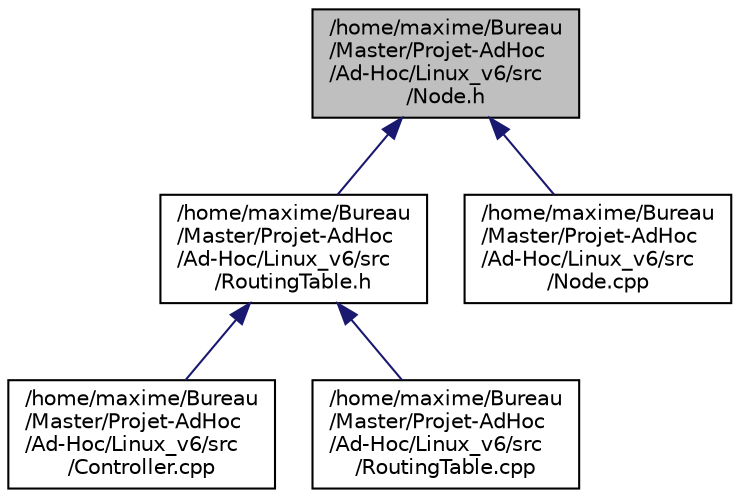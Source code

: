 digraph "/home/maxime/Bureau/Master/Projet-AdHoc/Ad-Hoc/Linux_v6/src/Node.h"
{
  edge [fontname="Helvetica",fontsize="10",labelfontname="Helvetica",labelfontsize="10"];
  node [fontname="Helvetica",fontsize="10",shape=record];
  Node1 [label="/home/maxime/Bureau\l/Master/Projet-AdHoc\l/Ad-Hoc/Linux_v6/src\l/Node.h",height=0.2,width=0.4,color="black", fillcolor="grey75", style="filled" fontcolor="black"];
  Node1 -> Node2 [dir="back",color="midnightblue",fontsize="10",style="solid",fontname="Helvetica"];
  Node2 [label="/home/maxime/Bureau\l/Master/Projet-AdHoc\l/Ad-Hoc/Linux_v6/src\l/RoutingTable.h",height=0.2,width=0.4,color="black", fillcolor="white", style="filled",URL="$_routing_table_8h.html"];
  Node2 -> Node3 [dir="back",color="midnightblue",fontsize="10",style="solid",fontname="Helvetica"];
  Node3 [label="/home/maxime/Bureau\l/Master/Projet-AdHoc\l/Ad-Hoc/Linux_v6/src\l/Controller.cpp",height=0.2,width=0.4,color="black", fillcolor="white", style="filled",URL="$_controller_8cpp.html",tooltip="Main class create Node, Listener, RoutingTable, Destination. "];
  Node2 -> Node4 [dir="back",color="midnightblue",fontsize="10",style="solid",fontname="Helvetica"];
  Node4 [label="/home/maxime/Bureau\l/Master/Projet-AdHoc\l/Ad-Hoc/Linux_v6/src\l/RoutingTable.cpp",height=0.2,width=0.4,color="black", fillcolor="white", style="filled",URL="$_routing_table_8cpp.html"];
  Node1 -> Node5 [dir="back",color="midnightblue",fontsize="10",style="solid",fontname="Helvetica"];
  Node5 [label="/home/maxime/Bureau\l/Master/Projet-AdHoc\l/Ad-Hoc/Linux_v6/src\l/Node.cpp",height=0.2,width=0.4,color="black", fillcolor="white", style="filled",URL="$_node_8cpp.html"];
}
